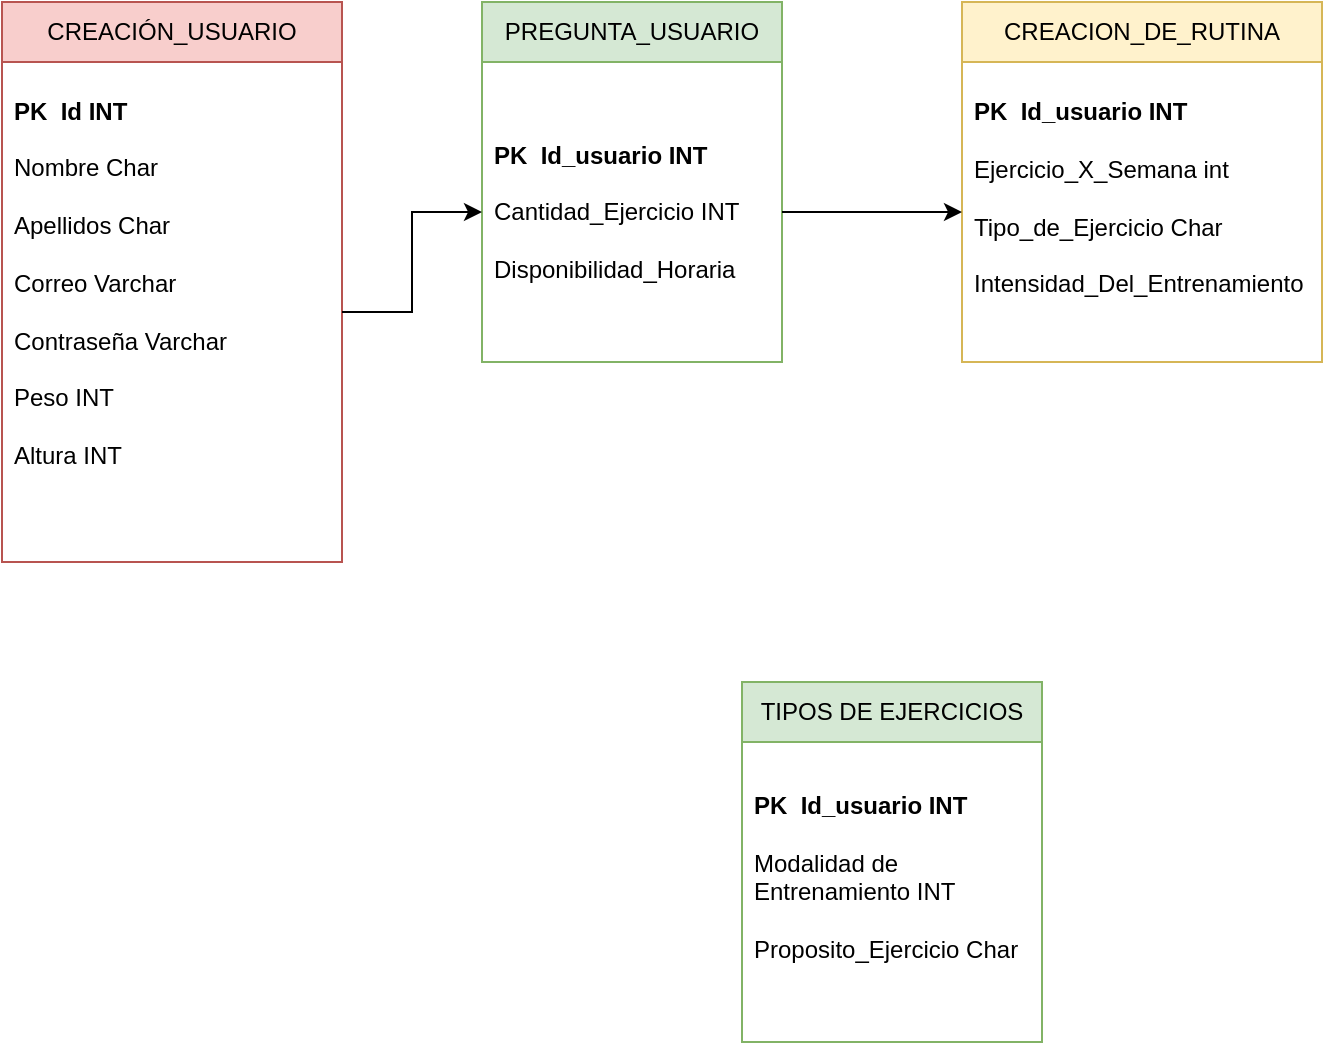 <mxfile version="24.2.8" type="github">
  <diagram id="C5RBs43oDa-KdzZeNtuy" name="Page-1">
    <mxGraphModel dx="1399" dy="785" grid="1" gridSize="10" guides="1" tooltips="1" connect="1" arrows="1" fold="1" page="1" pageScale="1" pageWidth="827" pageHeight="1169" math="0" shadow="0">
      <root>
        <mxCell id="WIyWlLk6GJQsqaUBKTNV-0" />
        <mxCell id="WIyWlLk6GJQsqaUBKTNV-1" parent="WIyWlLk6GJQsqaUBKTNV-0" />
        <mxCell id="u1gGTWN9pdNOj8fxPoqh-4" value="CREACIÓN_USUARIO" style="swimlane;fontStyle=0;childLayout=stackLayout;horizontal=1;startSize=30;horizontalStack=0;resizeParent=1;resizeParentMax=0;resizeLast=0;collapsible=1;marginBottom=0;whiteSpace=wrap;html=1;fillColor=#f8cecc;strokeColor=#b85450;" vertex="1" parent="WIyWlLk6GJQsqaUBKTNV-1">
          <mxGeometry x="40" y="40" width="170" height="280" as="geometry" />
        </mxCell>
        <mxCell id="u1gGTWN9pdNOj8fxPoqh-5" value="&lt;div&gt;&lt;b&gt;PK&amp;nbsp; Id INT&lt;/b&gt;&lt;/div&gt;&lt;div&gt;&lt;b&gt;&lt;br&gt;&lt;/b&gt;&lt;/div&gt;Nombre Char&lt;div&gt;&lt;br style=&quot;padding: 0px; margin: 0px;&quot;&gt;Apellidos Char&lt;/div&gt;&lt;div&gt;&lt;br style=&quot;padding: 0px; margin: 0px;&quot;&gt;Correo Varchar&lt;/div&gt;&lt;div&gt;&lt;br style=&quot;padding: 0px; margin: 0px;&quot;&gt;Contraseña Varchar&lt;/div&gt;&lt;div&gt;&lt;br style=&quot;padding: 0px; margin: 0px;&quot;&gt;Peso INT&lt;br style=&quot;padding: 0px; margin: 0px;&quot;&gt;&lt;br&gt;&lt;/div&gt;&lt;div&gt;Altura INT&lt;div style=&quot;padding: 0px; margin: 0px;&quot;&gt;&lt;br style=&quot;padding: 0px; margin: 0px;&quot;&gt;&lt;/div&gt;&lt;div style=&quot;padding: 0px; margin: 0px;&quot;&gt;&lt;br style=&quot;padding: 0px; margin: 0px; text-wrap: nowrap;&quot;&gt;&lt;/div&gt;&lt;/div&gt;" style="text;strokeColor=none;fillColor=none;align=left;verticalAlign=middle;spacingLeft=4;spacingRight=4;overflow=hidden;points=[[0,0.5],[1,0.5]];portConstraint=eastwest;rotatable=0;whiteSpace=wrap;html=1;" vertex="1" parent="u1gGTWN9pdNOj8fxPoqh-4">
          <mxGeometry y="30" width="170" height="250" as="geometry" />
        </mxCell>
        <mxCell id="u1gGTWN9pdNOj8fxPoqh-8" value="PREGUNTA_USUARIO" style="swimlane;fontStyle=0;childLayout=stackLayout;horizontal=1;startSize=30;horizontalStack=0;resizeParent=1;resizeParentMax=0;resizeLast=0;collapsible=1;marginBottom=0;whiteSpace=wrap;html=1;fillColor=#d5e8d4;strokeColor=#82b366;" vertex="1" parent="WIyWlLk6GJQsqaUBKTNV-1">
          <mxGeometry x="280" y="40" width="150" height="180" as="geometry" />
        </mxCell>
        <mxCell id="u1gGTWN9pdNOj8fxPoqh-9" value="&lt;div&gt;&lt;b&gt;PK&amp;nbsp; Id_usuario INT&lt;/b&gt;&lt;/div&gt;&lt;div style=&quot;padding: 0px; margin: 0px;&quot;&gt;&lt;br&gt;&lt;/div&gt;&lt;div style=&quot;padding: 0px; margin: 0px;&quot;&gt;Cantidad_Ejercicio INT&lt;/div&gt;&lt;div style=&quot;padding: 0px; margin: 0px;&quot;&gt;&lt;br&gt;&lt;/div&gt;&lt;div style=&quot;padding: 0px; margin: 0px;&quot;&gt;Disponibilidad_Horaria&amp;nbsp;&lt;/div&gt;" style="text;strokeColor=none;fillColor=none;align=left;verticalAlign=middle;spacingLeft=4;spacingRight=4;overflow=hidden;points=[[0,0.5],[1,0.5]];portConstraint=eastwest;rotatable=0;whiteSpace=wrap;html=1;" vertex="1" parent="u1gGTWN9pdNOj8fxPoqh-8">
          <mxGeometry y="30" width="150" height="150" as="geometry" />
        </mxCell>
        <mxCell id="u1gGTWN9pdNOj8fxPoqh-11" value="CREACION_DE_RUTINA" style="swimlane;fontStyle=0;childLayout=stackLayout;horizontal=1;startSize=30;horizontalStack=0;resizeParent=1;resizeParentMax=0;resizeLast=0;collapsible=1;marginBottom=0;whiteSpace=wrap;html=1;fillColor=#fff2cc;strokeColor=#d6b656;" vertex="1" parent="WIyWlLk6GJQsqaUBKTNV-1">
          <mxGeometry x="520" y="40" width="180" height="180" as="geometry" />
        </mxCell>
        <mxCell id="u1gGTWN9pdNOj8fxPoqh-12" value="&lt;div&gt;&lt;b&gt;PK&amp;nbsp; Id_usuario INT&lt;/b&gt;&lt;/div&gt;&lt;div style=&quot;padding: 0px; margin: 0px;&quot;&gt;&lt;br&gt;&lt;/div&gt;&lt;div style=&quot;padding: 0px; margin: 0px;&quot;&gt;Ejercicio_X_Semana int&lt;/div&gt;&lt;div style=&quot;padding: 0px; margin: 0px;&quot;&gt;&lt;br&gt;&lt;/div&gt;&lt;div style=&quot;padding: 0px; margin: 0px;&quot;&gt;Tipo_de_Ejercicio Char&lt;/div&gt;&lt;div style=&quot;padding: 0px; margin: 0px;&quot;&gt;&lt;br&gt;&lt;/div&gt;&lt;div style=&quot;padding: 0px; margin: 0px;&quot;&gt;Intensidad_Del_Entrenamiento&lt;/div&gt;&lt;div style=&quot;padding: 0px; margin: 0px;&quot;&gt;&lt;br style=&quot;padding: 0px; margin: 0px; text-wrap: nowrap;&quot;&gt;&lt;/div&gt;" style="text;strokeColor=none;fillColor=none;align=left;verticalAlign=middle;spacingLeft=4;spacingRight=4;overflow=hidden;points=[[0,0.5],[1,0.5]];portConstraint=eastwest;rotatable=0;whiteSpace=wrap;html=1;" vertex="1" parent="u1gGTWN9pdNOj8fxPoqh-11">
          <mxGeometry y="30" width="180" height="150" as="geometry" />
        </mxCell>
        <mxCell id="u1gGTWN9pdNOj8fxPoqh-13" style="edgeStyle=orthogonalEdgeStyle;rounded=0;orthogonalLoop=1;jettySize=auto;html=1;exitX=1;exitY=0.5;exitDx=0;exitDy=0;" edge="1" parent="WIyWlLk6GJQsqaUBKTNV-1" source="u1gGTWN9pdNOj8fxPoqh-9" target="u1gGTWN9pdNOj8fxPoqh-12">
          <mxGeometry relative="1" as="geometry" />
        </mxCell>
        <mxCell id="u1gGTWN9pdNOj8fxPoqh-14" style="edgeStyle=orthogonalEdgeStyle;rounded=0;orthogonalLoop=1;jettySize=auto;html=1;exitX=1;exitY=0.5;exitDx=0;exitDy=0;entryX=0;entryY=0.5;entryDx=0;entryDy=0;" edge="1" parent="WIyWlLk6GJQsqaUBKTNV-1" source="u1gGTWN9pdNOj8fxPoqh-5" target="u1gGTWN9pdNOj8fxPoqh-9">
          <mxGeometry relative="1" as="geometry" />
        </mxCell>
        <mxCell id="u1gGTWN9pdNOj8fxPoqh-15" value="TIPOS DE EJERCICIOS" style="swimlane;fontStyle=0;childLayout=stackLayout;horizontal=1;startSize=30;horizontalStack=0;resizeParent=1;resizeParentMax=0;resizeLast=0;collapsible=1;marginBottom=0;whiteSpace=wrap;html=1;fillColor=#d5e8d4;strokeColor=#82b366;" vertex="1" parent="WIyWlLk6GJQsqaUBKTNV-1">
          <mxGeometry x="410" y="380" width="150" height="180" as="geometry" />
        </mxCell>
        <mxCell id="u1gGTWN9pdNOj8fxPoqh-16" value="&lt;div&gt;&lt;b&gt;PK&amp;nbsp; Id_usuario INT&lt;/b&gt;&lt;/div&gt;&lt;div style=&quot;padding: 0px; margin: 0px;&quot;&gt;&lt;br&gt;&lt;/div&gt;&lt;div style=&quot;padding: 0px; margin: 0px;&quot;&gt;Modalidad de Entrenamiento INT&lt;/div&gt;&lt;div style=&quot;padding: 0px; margin: 0px;&quot;&gt;&lt;br&gt;&lt;/div&gt;&lt;div style=&quot;padding: 0px; margin: 0px;&quot;&gt;Proposito_Ejercicio Char&lt;/div&gt;&lt;div style=&quot;padding: 0px; margin: 0px;&quot;&gt;&lt;br style=&quot;padding: 0px; margin: 0px; text-wrap: nowrap;&quot;&gt;&lt;/div&gt;" style="text;strokeColor=none;fillColor=none;align=left;verticalAlign=middle;spacingLeft=4;spacingRight=4;overflow=hidden;points=[[0,0.5],[1,0.5]];portConstraint=eastwest;rotatable=0;whiteSpace=wrap;html=1;" vertex="1" parent="u1gGTWN9pdNOj8fxPoqh-15">
          <mxGeometry y="30" width="150" height="150" as="geometry" />
        </mxCell>
      </root>
    </mxGraphModel>
  </diagram>
</mxfile>
